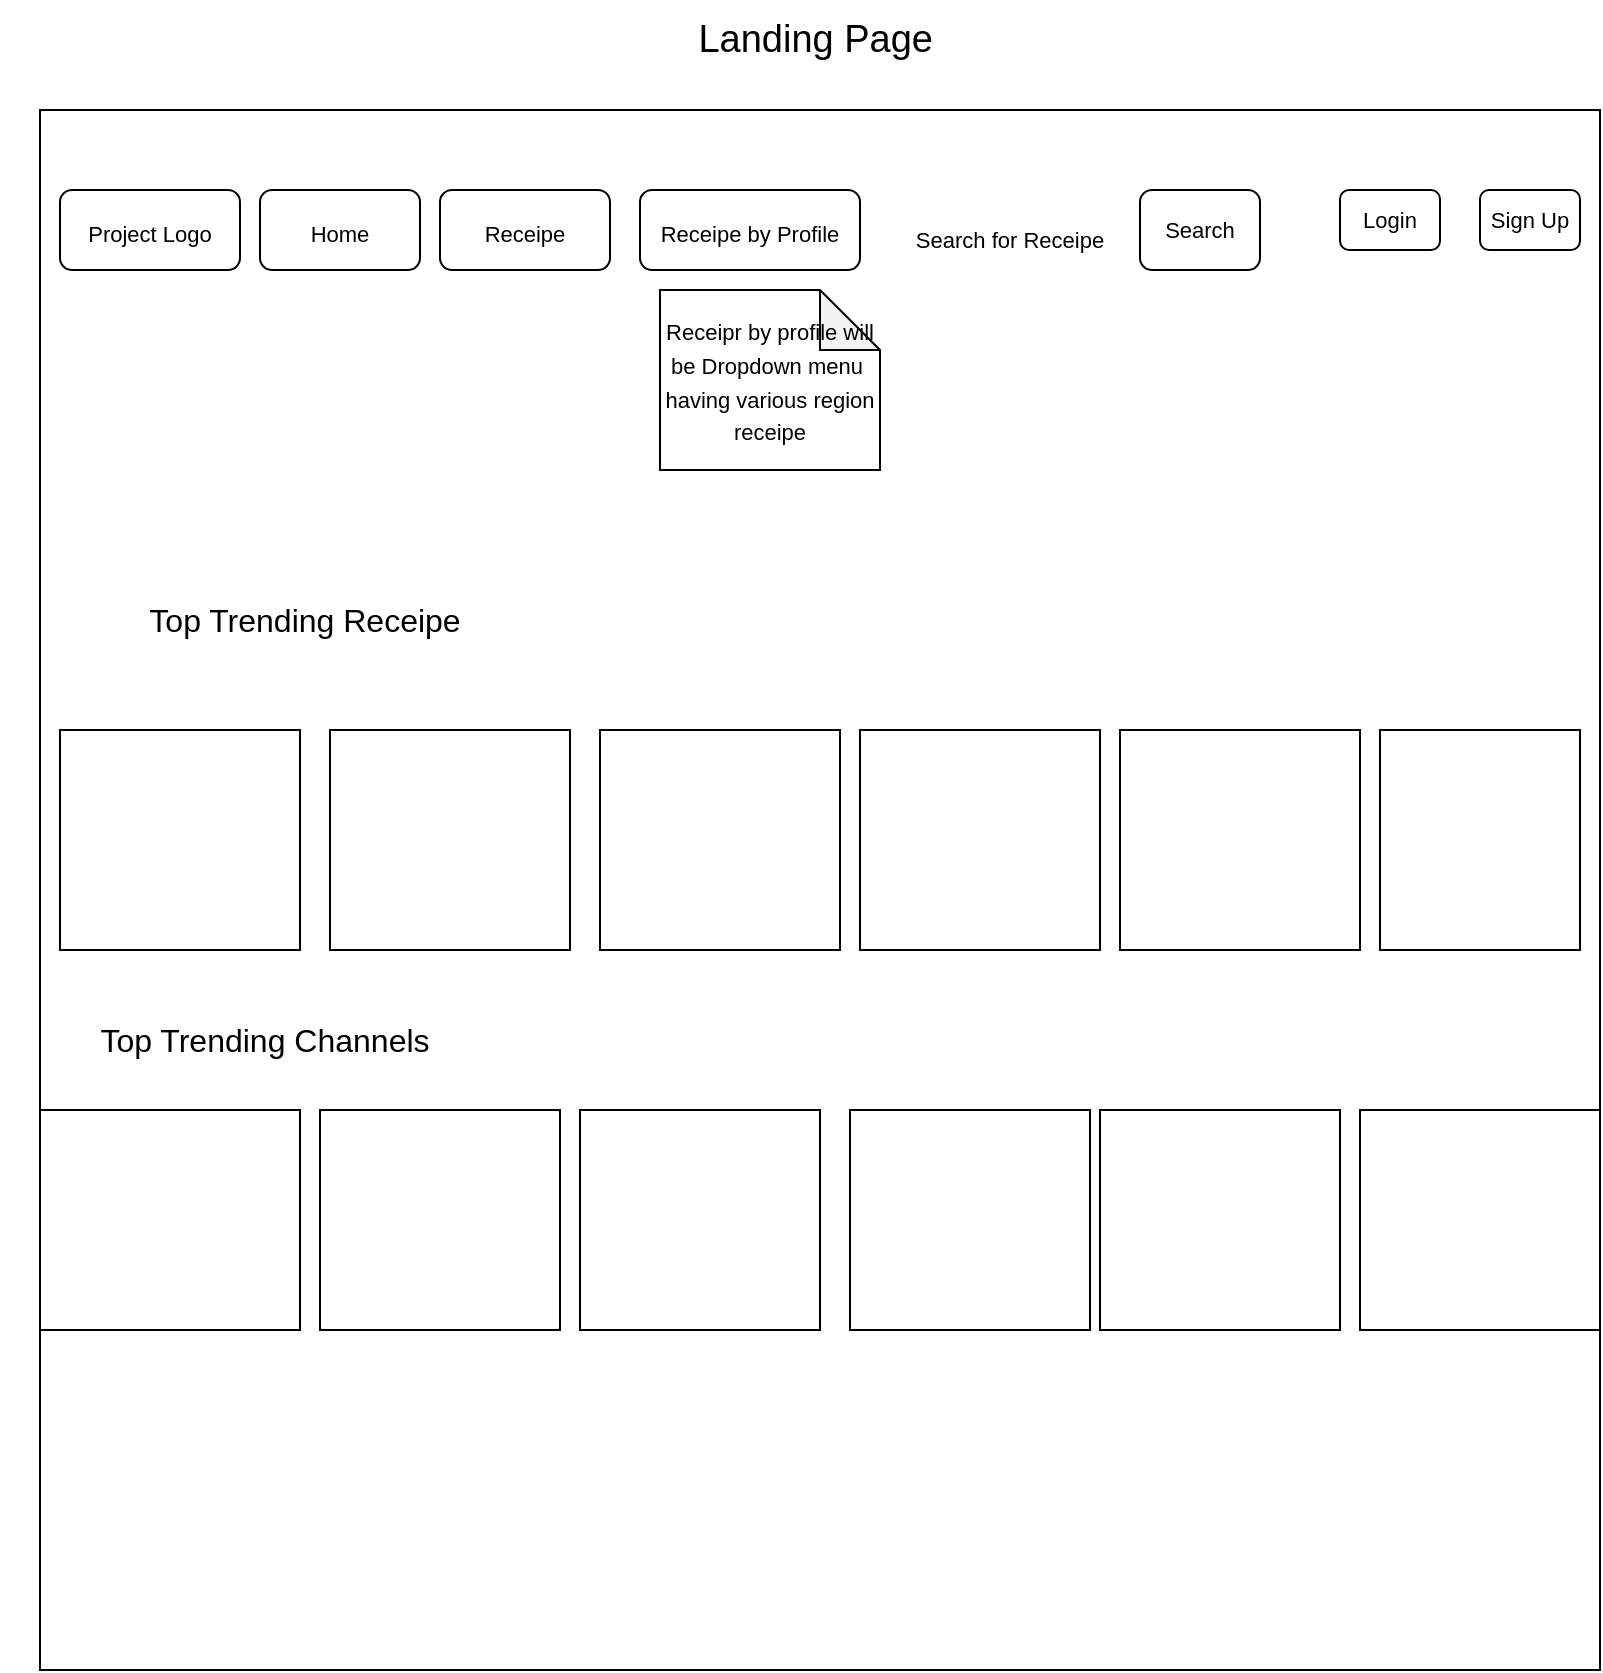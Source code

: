 <mxfile version="20.8.10" type="device"><diagram name="Page-1" id="TSKnkLVGtXQQxqGjXuZ0"><mxGraphModel dx="1036" dy="623" grid="1" gridSize="10" guides="1" tooltips="1" connect="1" arrows="1" fold="1" page="1" pageScale="1" pageWidth="850" pageHeight="1100" math="0" shadow="0"><root><mxCell id="0"/><mxCell id="1" parent="0"/><mxCell id="vNUg5XuEQBZoVSHcmLbx-1" value="" style="whiteSpace=wrap;html=1;aspect=fixed;" vertex="1" parent="1"><mxGeometry x="20" y="130" width="780" height="780" as="geometry"/></mxCell><mxCell id="vNUg5XuEQBZoVSHcmLbx-2" value="&lt;font style=&quot;font-size: 19px;&quot;&gt;Landing Page&amp;nbsp;&lt;/font&gt;" style="text;html=1;align=center;verticalAlign=middle;resizable=0;points=[];autosize=1;strokeColor=none;fillColor=none;" vertex="1" parent="1"><mxGeometry x="335" y="75" width="150" height="40" as="geometry"/></mxCell><mxCell id="vNUg5XuEQBZoVSHcmLbx-4" value="&lt;font style=&quot;font-size: 11px;&quot;&gt;Project Logo&lt;/font&gt;" style="rounded=1;whiteSpace=wrap;html=1;fontSize=19;" vertex="1" parent="1"><mxGeometry x="30" y="170" width="90" height="40" as="geometry"/></mxCell><mxCell id="vNUg5XuEQBZoVSHcmLbx-5" value="&lt;font style=&quot;font-size: 11px;&quot;&gt;Home&lt;/font&gt;" style="rounded=1;whiteSpace=wrap;html=1;fontSize=19;" vertex="1" parent="1"><mxGeometry x="130" y="170" width="80" height="40" as="geometry"/></mxCell><mxCell id="vNUg5XuEQBZoVSHcmLbx-6" value="&lt;font style=&quot;font-size: 11px;&quot;&gt;Receipe&lt;/font&gt;" style="rounded=1;whiteSpace=wrap;html=1;fontSize=19;" vertex="1" parent="1"><mxGeometry x="220" y="170" width="85" height="40" as="geometry"/></mxCell><mxCell id="vNUg5XuEQBZoVSHcmLbx-7" value="&lt;font style=&quot;font-size: 11px;&quot;&gt;Receipe by Profile&lt;/font&gt;" style="rounded=1;whiteSpace=wrap;html=1;fontSize=19;" vertex="1" parent="1"><mxGeometry x="320" y="170" width="110" height="40" as="geometry"/></mxCell><mxCell id="vNUg5XuEQBZoVSHcmLbx-8" value="&lt;font style=&quot;font-size: 11px;&quot;&gt;Receipr by profile will be Dropdown menu&amp;nbsp; having various region receipe&lt;/font&gt;" style="shape=note;whiteSpace=wrap;html=1;backgroundOutline=1;darkOpacity=0.05;fontSize=14;" vertex="1" parent="1"><mxGeometry x="330" y="220" width="110" height="90" as="geometry"/></mxCell><mxCell id="vNUg5XuEQBZoVSHcmLbx-9" value="Search" style="rounded=1;whiteSpace=wrap;html=1;fontSize=11;" vertex="1" parent="1"><mxGeometry x="570" y="170" width="60" height="40" as="geometry"/></mxCell><mxCell id="vNUg5XuEQBZoVSHcmLbx-11" value="Search for Receipe" style="text;html=1;strokeColor=none;fillColor=none;align=center;verticalAlign=middle;whiteSpace=wrap;rounded=0;fontSize=11;" vertex="1" parent="1"><mxGeometry x="450" y="170" width="110" height="50" as="geometry"/></mxCell><mxCell id="vNUg5XuEQBZoVSHcmLbx-12" value="Login" style="rounded=1;whiteSpace=wrap;html=1;fontSize=11;" vertex="1" parent="1"><mxGeometry x="670" y="170" width="50" height="30" as="geometry"/></mxCell><mxCell id="vNUg5XuEQBZoVSHcmLbx-13" value="Sign Up" style="rounded=1;whiteSpace=wrap;html=1;fontSize=11;" vertex="1" parent="1"><mxGeometry x="740" y="170" width="50" height="30" as="geometry"/></mxCell><mxCell id="vNUg5XuEQBZoVSHcmLbx-14" value="&lt;font style=&quot;font-size: 16px;&quot;&gt;Top Trending Receipe&lt;/font&gt;" style="text;html=1;strokeColor=none;fillColor=none;align=center;verticalAlign=middle;whiteSpace=wrap;rounded=0;fontSize=11;" vertex="1" parent="1"><mxGeometry x="20" y="370" width="265" height="30" as="geometry"/></mxCell><mxCell id="vNUg5XuEQBZoVSHcmLbx-15" value="" style="rounded=0;whiteSpace=wrap;html=1;fontSize=11;" vertex="1" parent="1"><mxGeometry x="30" y="440" width="120" height="110" as="geometry"/></mxCell><mxCell id="vNUg5XuEQBZoVSHcmLbx-16" value="" style="rounded=0;whiteSpace=wrap;html=1;fontSize=11;" vertex="1" parent="1"><mxGeometry x="165" y="440" width="120" height="110" as="geometry"/></mxCell><mxCell id="vNUg5XuEQBZoVSHcmLbx-17" value="" style="rounded=0;whiteSpace=wrap;html=1;fontSize=11;" vertex="1" parent="1"><mxGeometry x="300" y="440" width="120" height="110" as="geometry"/></mxCell><mxCell id="vNUg5XuEQBZoVSHcmLbx-18" value="" style="rounded=0;whiteSpace=wrap;html=1;fontSize=11;" vertex="1" parent="1"><mxGeometry x="430" y="440" width="120" height="110" as="geometry"/></mxCell><mxCell id="vNUg5XuEQBZoVSHcmLbx-20" value="" style="rounded=0;whiteSpace=wrap;html=1;fontSize=11;" vertex="1" parent="1"><mxGeometry x="560" y="440" width="120" height="110" as="geometry"/></mxCell><mxCell id="vNUg5XuEQBZoVSHcmLbx-23" value="" style="rounded=0;whiteSpace=wrap;html=1;fontSize=11;" vertex="1" parent="1"><mxGeometry x="690" y="440" width="100" height="110" as="geometry"/></mxCell><mxCell id="vNUg5XuEQBZoVSHcmLbx-24" value="&lt;font style=&quot;font-size: 16px;&quot;&gt;Top Trending Channels&lt;/font&gt;" style="text;html=1;strokeColor=none;fillColor=none;align=center;verticalAlign=middle;whiteSpace=wrap;rounded=0;fontSize=11;" vertex="1" parent="1"><mxGeometry y="580" width="265" height="30" as="geometry"/></mxCell><mxCell id="vNUg5XuEQBZoVSHcmLbx-25" value="" style="rounded=0;whiteSpace=wrap;html=1;fontSize=11;" vertex="1" parent="1"><mxGeometry x="160" y="630" width="120" height="110" as="geometry"/></mxCell><mxCell id="vNUg5XuEQBZoVSHcmLbx-26" value="" style="rounded=0;whiteSpace=wrap;html=1;fontSize=11;" vertex="1" parent="1"><mxGeometry x="290" y="630" width="120" height="110" as="geometry"/></mxCell><mxCell id="vNUg5XuEQBZoVSHcmLbx-27" value="" style="rounded=0;whiteSpace=wrap;html=1;fontSize=11;" vertex="1" parent="1"><mxGeometry x="425" y="630" width="120" height="110" as="geometry"/></mxCell><mxCell id="vNUg5XuEQBZoVSHcmLbx-28" value="" style="rounded=0;whiteSpace=wrap;html=1;fontSize=11;" vertex="1" parent="1"><mxGeometry x="550" y="630" width="120" height="110" as="geometry"/></mxCell><mxCell id="vNUg5XuEQBZoVSHcmLbx-29" value="" style="rounded=0;whiteSpace=wrap;html=1;fontSize=11;" vertex="1" parent="1"><mxGeometry x="680" y="630" width="120" height="110" as="geometry"/></mxCell><mxCell id="vNUg5XuEQBZoVSHcmLbx-30" value="" style="rounded=0;whiteSpace=wrap;html=1;fontSize=11;" vertex="1" parent="1"><mxGeometry x="20" y="630" width="130" height="110" as="geometry"/></mxCell></root></mxGraphModel></diagram></mxfile>